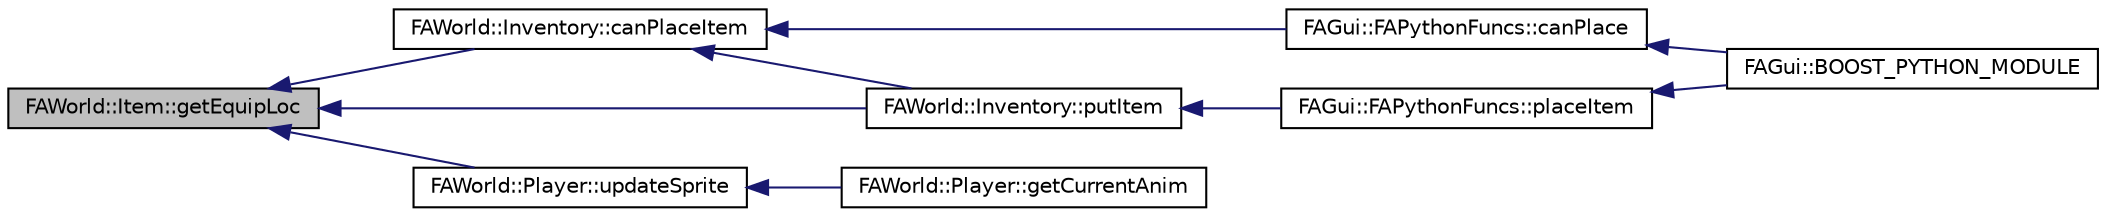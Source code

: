 digraph G
{
  edge [fontname="Helvetica",fontsize="10",labelfontname="Helvetica",labelfontsize="10"];
  node [fontname="Helvetica",fontsize="10",shape=record];
  rankdir="LR";
  Node1 [label="FAWorld::Item::getEquipLoc",height=0.2,width=0.4,color="black", fillcolor="grey75", style="filled" fontcolor="black"];
  Node1 -> Node2 [dir="back",color="midnightblue",fontsize="10",style="solid",fontname="Helvetica"];
  Node2 [label="FAWorld::Inventory::canPlaceItem",height=0.2,width=0.4,color="black", fillcolor="white", style="filled",URL="$class_f_a_world_1_1_inventory.html#a762bbb4dc49e65cebf08ac6d06906dfd"];
  Node2 -> Node3 [dir="back",color="midnightblue",fontsize="10",style="solid",fontname="Helvetica"];
  Node3 [label="FAGui::FAPythonFuncs::canPlace",height=0.2,width=0.4,color="black", fillcolor="white", style="filled",URL="$class_f_a_gui_1_1_f_a_python_funcs.html#a9cb1351ff5531061ce7f556dbf0cf478"];
  Node3 -> Node4 [dir="back",color="midnightblue",fontsize="10",style="solid",fontname="Helvetica"];
  Node4 [label="FAGui::BOOST_PYTHON_MODULE",height=0.2,width=0.4,color="black", fillcolor="white", style="filled",URL="$namespace_f_a_gui.html#afbfc2a5c5a5f9d7a9f9465179a85b8a4"];
  Node2 -> Node5 [dir="back",color="midnightblue",fontsize="10",style="solid",fontname="Helvetica"];
  Node5 [label="FAWorld::Inventory::putItem",height=0.2,width=0.4,color="black", fillcolor="white", style="filled",URL="$class_f_a_world_1_1_inventory.html#a0dd7b54868aa8320d4c7a84c62ad43f8"];
  Node5 -> Node6 [dir="back",color="midnightblue",fontsize="10",style="solid",fontname="Helvetica"];
  Node6 [label="FAGui::FAPythonFuncs::placeItem",height=0.2,width=0.4,color="black", fillcolor="white", style="filled",URL="$class_f_a_gui_1_1_f_a_python_funcs.html#ab6ebb3e0d60378b1c1efd6e248e28923"];
  Node6 -> Node4 [dir="back",color="midnightblue",fontsize="10",style="solid",fontname="Helvetica"];
  Node1 -> Node5 [dir="back",color="midnightblue",fontsize="10",style="solid",fontname="Helvetica"];
  Node1 -> Node7 [dir="back",color="midnightblue",fontsize="10",style="solid",fontname="Helvetica"];
  Node7 [label="FAWorld::Player::updateSprite",height=0.2,width=0.4,color="black", fillcolor="white", style="filled",URL="$class_f_a_world_1_1_player.html#af4dc40030e9bbac29582ac3a6411df80"];
  Node7 -> Node8 [dir="back",color="midnightblue",fontsize="10",style="solid",fontname="Helvetica"];
  Node8 [label="FAWorld::Player::getCurrentAnim",height=0.2,width=0.4,color="black", fillcolor="white", style="filled",URL="$class_f_a_world_1_1_player.html#a1fbc0f7531b9f039d7a5ef5e07027a8c"];
}

